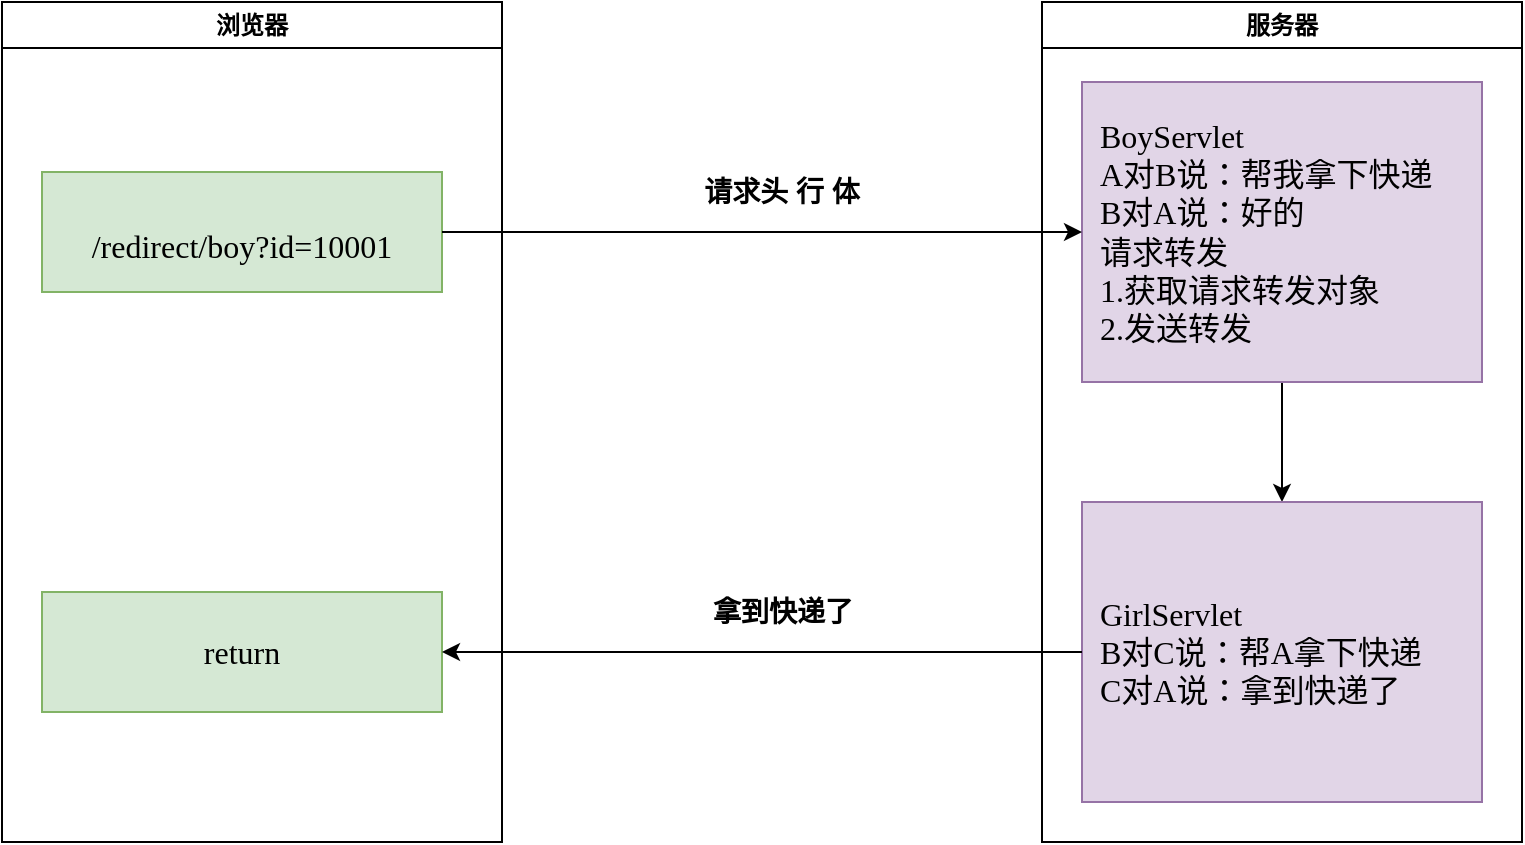 <mxfile version="20.5.3" type="github">
  <diagram id="C5RBs43oDa-KdzZeNtuy" name="Page-1">
    <mxGraphModel dx="1422" dy="754" grid="1" gridSize="10" guides="1" tooltips="1" connect="1" arrows="1" fold="1" page="1" pageScale="1" pageWidth="827" pageHeight="1169" math="0" shadow="0">
      <root>
        <mxCell id="WIyWlLk6GJQsqaUBKTNV-0" />
        <mxCell id="WIyWlLk6GJQsqaUBKTNV-1" parent="WIyWlLk6GJQsqaUBKTNV-0" />
        <mxCell id="IIq2u0qRcLUe7jVaphyi-0" value="浏览器" style="swimlane;whiteSpace=wrap;html=1;" vertex="1" parent="WIyWlLk6GJQsqaUBKTNV-1">
          <mxGeometry x="40" y="40" width="250" height="420" as="geometry" />
        </mxCell>
        <mxCell id="IIq2u0qRcLUe7jVaphyi-1" value="&lt;font&gt;&lt;br&gt;&lt;span style=&quot;font-family: &amp;quot;PingFang SC&amp;quot;, &amp;quot;Noto Sans SC&amp;quot;, &amp;quot;Meslo LG&amp;quot;, &amp;quot;Microsoft YaHei&amp;quot;; font-size: 16px; font-style: normal; font-variant-ligatures: normal; font-variant-caps: normal; font-weight: 400; letter-spacing: normal; orphans: 2; text-indent: 0px; text-transform: none; widows: 2; word-spacing: 0px; -webkit-text-stroke-width: 0px; text-decoration-thickness: initial; text-decoration-style: initial; text-decoration-color: initial; float: none; display: inline !important;&quot;&gt;/redirect/boy?id=10001&lt;/span&gt;&lt;/font&gt;" style="rounded=0;whiteSpace=wrap;html=1;strokeColor=#82b366;fillColor=#d5e8d4;fontColor=#000000;align=center;" vertex="1" parent="IIq2u0qRcLUe7jVaphyi-0">
          <mxGeometry x="20" y="85" width="200" height="60" as="geometry" />
        </mxCell>
        <mxCell id="IIq2u0qRcLUe7jVaphyi-5" value="&lt;span style=&quot;font-family: &amp;quot;PingFang SC&amp;quot;, &amp;quot;Noto Sans SC&amp;quot;, &amp;quot;Meslo LG&amp;quot;, &amp;quot;Microsoft YaHei&amp;quot;; font-size: 16px;&quot;&gt;return&lt;/span&gt;" style="rounded=0;whiteSpace=wrap;html=1;labelBackgroundColor=none;fontSize=14;fillColor=#d5e8d4;strokeColor=#82b366;fontColor=#000000;" vertex="1" parent="IIq2u0qRcLUe7jVaphyi-0">
          <mxGeometry x="20" y="295" width="200" height="60" as="geometry" />
        </mxCell>
        <mxCell id="IIq2u0qRcLUe7jVaphyi-6" value="服务器" style="swimlane;whiteSpace=wrap;html=1;" vertex="1" parent="WIyWlLk6GJQsqaUBKTNV-1">
          <mxGeometry x="560" y="40" width="240" height="420" as="geometry" />
        </mxCell>
        <mxCell id="IIq2u0qRcLUe7jVaphyi-17" style="edgeStyle=orthogonalEdgeStyle;rounded=0;orthogonalLoop=1;jettySize=auto;html=1;exitX=0.5;exitY=1;exitDx=0;exitDy=0;entryX=0.5;entryY=0;entryDx=0;entryDy=0;fontColor=#000000;" edge="1" parent="IIq2u0qRcLUe7jVaphyi-6" source="IIq2u0qRcLUe7jVaphyi-7" target="IIq2u0qRcLUe7jVaphyi-8">
          <mxGeometry relative="1" as="geometry" />
        </mxCell>
        <mxCell id="IIq2u0qRcLUe7jVaphyi-7" value="&lt;div style=&quot;&quot;&gt;&lt;font face=&quot;PingFang SC, Noto Sans SC, Meslo LG, Microsoft YaHei&quot;&gt;&lt;span style=&quot;font-size: 16px;&quot;&gt;BoyServlet&lt;/span&gt;&lt;/font&gt;&lt;/div&gt;&lt;div style=&quot;&quot;&gt;&lt;font face=&quot;PingFang SC, Noto Sans SC, Meslo LG, Microsoft YaHei&quot;&gt;&lt;span style=&quot;font-size: 16px;&quot;&gt;A对B说：帮我拿下快递&lt;/span&gt;&lt;/font&gt;&lt;/div&gt;&lt;div style=&quot;&quot;&gt;&lt;font face=&quot;PingFang SC, Noto Sans SC, Meslo LG, Microsoft YaHei&quot;&gt;&lt;span style=&quot;font-size: 16px;&quot;&gt;B对A说：好的&lt;/span&gt;&lt;/font&gt;&lt;/div&gt;&lt;div style=&quot;&quot;&gt;&lt;font face=&quot;PingFang SC, Noto Sans SC, Meslo LG, Microsoft YaHei&quot;&gt;&lt;span style=&quot;font-size: 16px;&quot;&gt;请求转发&lt;/span&gt;&lt;/font&gt;&lt;/div&gt;&lt;div style=&quot;&quot;&gt;&lt;font face=&quot;PingFang SC, Noto Sans SC, Meslo LG, Microsoft YaHei&quot;&gt;&lt;span style=&quot;font-size: 16px;&quot;&gt;1.获取请求转发对象&lt;/span&gt;&lt;/font&gt;&lt;/div&gt;&lt;div style=&quot;&quot;&gt;&lt;font face=&quot;PingFang SC, Noto Sans SC, Meslo LG, Microsoft YaHei&quot;&gt;&lt;span style=&quot;font-size: 16px;&quot;&gt;2.发送转发&lt;/span&gt;&lt;/font&gt;&lt;/div&gt;" style="rounded=0;whiteSpace=wrap;html=1;labelBackgroundColor=none;fillColor=#e1d5e7;strokeColor=#9673a6;align=left;spacingLeft=7;" vertex="1" parent="IIq2u0qRcLUe7jVaphyi-6">
          <mxGeometry x="20" y="40" width="200" height="150" as="geometry" />
        </mxCell>
        <mxCell id="IIq2u0qRcLUe7jVaphyi-8" value="&lt;div&gt;&lt;font face=&quot;PingFang SC, Noto Sans SC, Meslo LG, Microsoft YaHei&quot;&gt;&lt;span style=&quot;font-size: 16px;&quot;&gt;GirlServlet&lt;/span&gt;&lt;/font&gt;&lt;/div&gt;&lt;div&gt;&lt;font face=&quot;PingFang SC, Noto Sans SC, Meslo LG, Microsoft YaHei&quot;&gt;&lt;span style=&quot;font-size: 16px;&quot;&gt;B对C说：帮A拿下快递&lt;/span&gt;&lt;/font&gt;&lt;/div&gt;&lt;div&gt;&lt;font face=&quot;PingFang SC, Noto Sans SC, Meslo LG, Microsoft YaHei&quot;&gt;&lt;span style=&quot;font-size: 16px;&quot;&gt;C对A说：拿到快递了&lt;/span&gt;&lt;/font&gt;&lt;/div&gt;" style="rounded=0;whiteSpace=wrap;html=1;labelBackgroundColor=none;fillColor=#e1d5e7;strokeColor=#9673a6;align=left;spacingLeft=7;" vertex="1" parent="IIq2u0qRcLUe7jVaphyi-6">
          <mxGeometry x="20" y="250" width="200" height="150" as="geometry" />
        </mxCell>
        <mxCell id="IIq2u0qRcLUe7jVaphyi-10" value="请求头 行 体" style="text;html=1;strokeColor=none;fillColor=none;align=center;verticalAlign=middle;whiteSpace=wrap;rounded=0;labelBackgroundColor=none;fontColor=#000000;fontStyle=1;fontSize=14;" vertex="1" parent="WIyWlLk6GJQsqaUBKTNV-1">
          <mxGeometry x="330" y="120" width="200" height="30" as="geometry" />
        </mxCell>
        <mxCell id="IIq2u0qRcLUe7jVaphyi-16" value="拿到快递了" style="text;html=1;align=center;verticalAlign=middle;resizable=0;points=[];autosize=1;strokeColor=none;fillColor=none;fontSize=14;fontColor=#000000;fontStyle=1" vertex="1" parent="WIyWlLk6GJQsqaUBKTNV-1">
          <mxGeometry x="385" y="330" width="90" height="30" as="geometry" />
        </mxCell>
        <mxCell id="IIq2u0qRcLUe7jVaphyi-19" style="edgeStyle=orthogonalEdgeStyle;rounded=0;orthogonalLoop=1;jettySize=auto;html=1;exitX=1;exitY=0.5;exitDx=0;exitDy=0;fontColor=#000000;" edge="1" parent="WIyWlLk6GJQsqaUBKTNV-1" source="IIq2u0qRcLUe7jVaphyi-1" target="IIq2u0qRcLUe7jVaphyi-7">
          <mxGeometry relative="1" as="geometry" />
        </mxCell>
        <mxCell id="IIq2u0qRcLUe7jVaphyi-20" style="edgeStyle=orthogonalEdgeStyle;rounded=0;orthogonalLoop=1;jettySize=auto;html=1;exitX=0;exitY=0.5;exitDx=0;exitDy=0;entryX=1;entryY=0.5;entryDx=0;entryDy=0;fontColor=#000000;" edge="1" parent="WIyWlLk6GJQsqaUBKTNV-1" source="IIq2u0qRcLUe7jVaphyi-8" target="IIq2u0qRcLUe7jVaphyi-5">
          <mxGeometry relative="1" as="geometry" />
        </mxCell>
      </root>
    </mxGraphModel>
  </diagram>
</mxfile>
